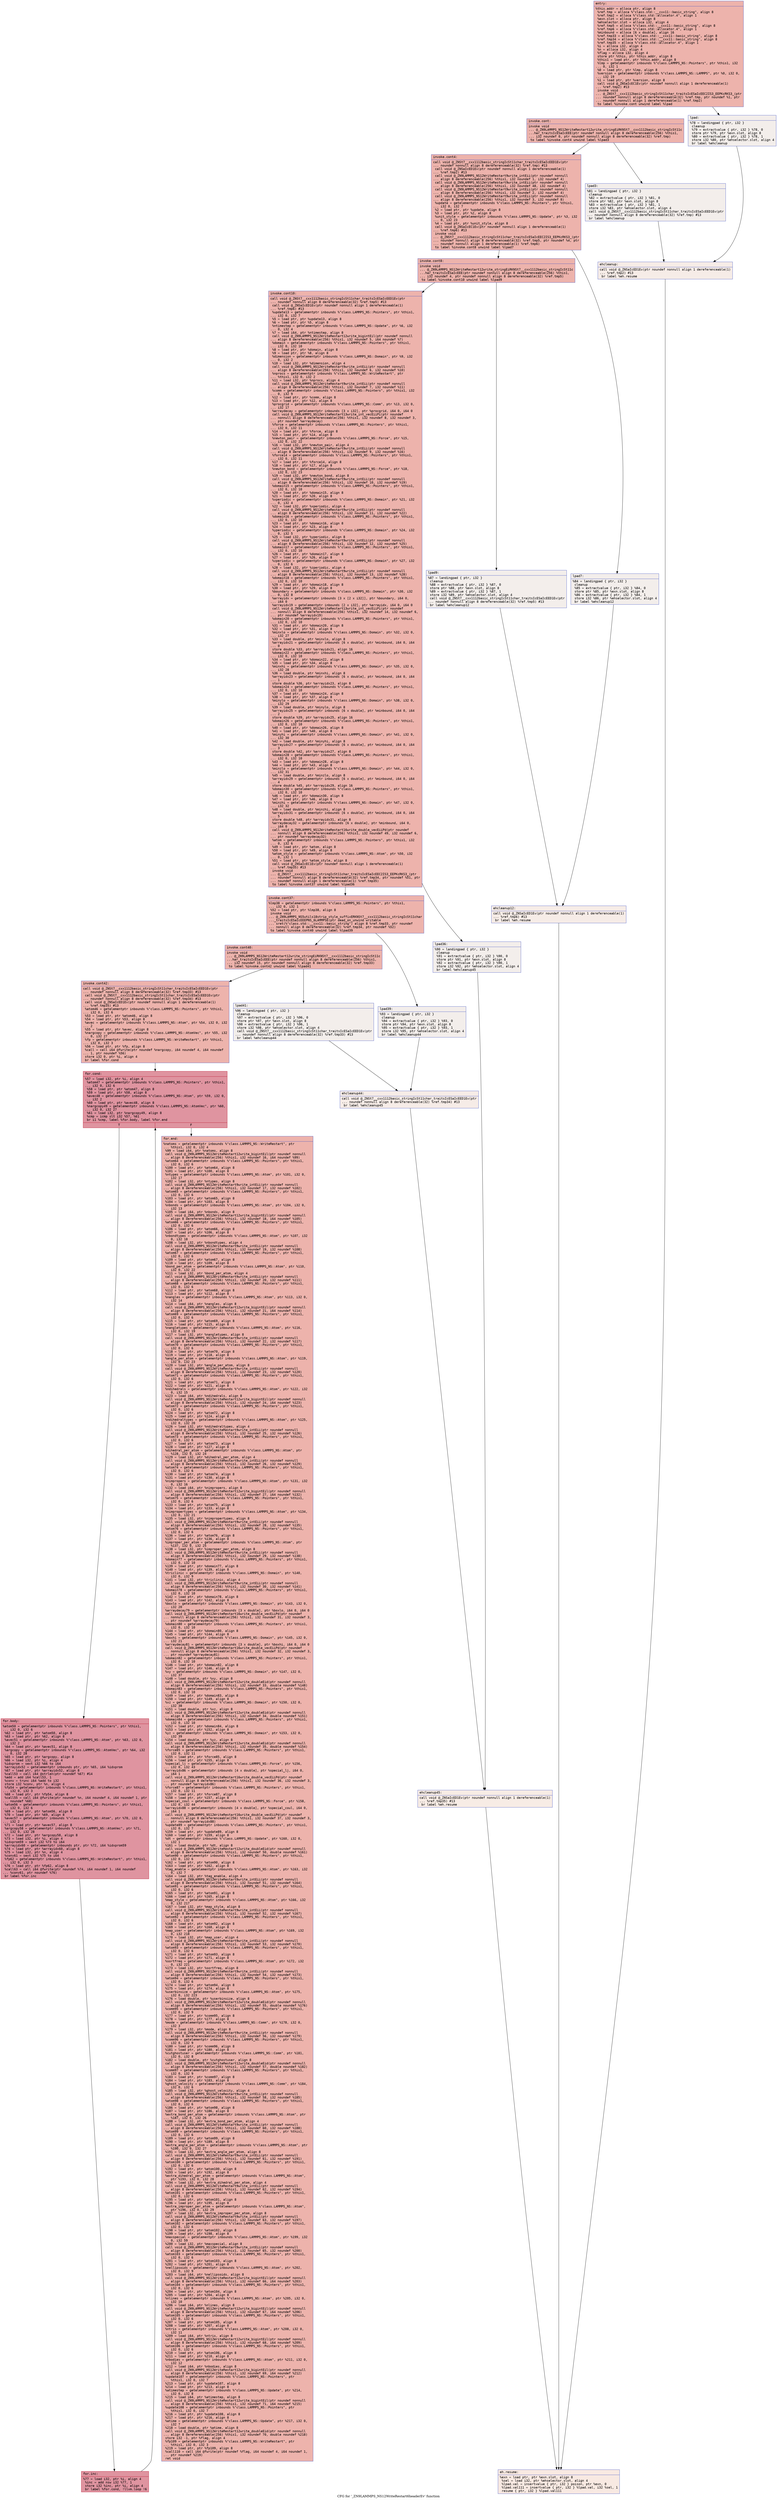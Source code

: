 digraph "CFG for '_ZN9LAMMPS_NS12WriteRestart6headerEv' function" {
	label="CFG for '_ZN9LAMMPS_NS12WriteRestart6headerEv' function";

	Node0x557ad5c82270 [shape=record,color="#3d50c3ff", style=filled, fillcolor="#d6524470" fontname="Courier",label="{entry:\l|  %this.addr = alloca ptr, align 8\l  %ref.tmp = alloca %\"class.std::__cxx11::basic_string\", align 8\l  %ref.tmp2 = alloca %\"class.std::allocator.4\", align 1\l  %exn.slot = alloca ptr, align 8\l  %ehselector.slot = alloca i32, align 4\l  %ref.tmp5 = alloca %\"class.std::__cxx11::basic_string\", align 8\l  %ref.tmp6 = alloca %\"class.std::allocator.4\", align 1\l  %minbound = alloca [6 x double], align 16\l  %ref.tmp33 = alloca %\"class.std::__cxx11::basic_string\", align 8\l  %ref.tmp34 = alloca %\"class.std::__cxx11::basic_string\", align 8\l  %ref.tmp35 = alloca %\"class.std::allocator.4\", align 1\l  %i = alloca i32, align 4\l  %n = alloca i32, align 4\l  %flag = alloca i32, align 4\l  store ptr %this, ptr %this.addr, align 8\l  %this1 = load ptr, ptr %this.addr, align 8\l  %lmp = getelementptr inbounds %\"class.LAMMPS_NS::Pointers\", ptr %this1, i32\l... 0, i32 1\l  %0 = load ptr, ptr %lmp, align 8\l  %version = getelementptr inbounds %\"class.LAMMPS_NS::LAMMPS\", ptr %0, i32 0,\l... i32 19\l  %1 = load ptr, ptr %version, align 8\l  call void @_ZNSaIcEC1Ev(ptr noundef nonnull align 1 dereferenceable(1)\l... %ref.tmp2) #13\l  invoke void\l... @_ZNSt7__cxx1112basic_stringIcSt11char_traitsIcESaIcEEC2IS3_EEPKcRKS3_(ptr\l... noundef nonnull align 8 dereferenceable(32) %ref.tmp, ptr noundef %1, ptr\l... noundef nonnull align 1 dereferenceable(1) %ref.tmp2)\l          to label %invoke.cont unwind label %lpad\l}"];
	Node0x557ad5c82270 -> Node0x557ad5c83270[tooltip="entry -> invoke.cont\nProbability 100.00%" ];
	Node0x557ad5c82270 -> Node0x557ad5c832f0[tooltip="entry -> lpad\nProbability 0.00%" ];
	Node0x557ad5c83270 [shape=record,color="#3d50c3ff", style=filled, fillcolor="#d6524470" fontname="Courier",label="{invoke.cont:\l|  invoke void\l... @_ZN9LAMMPS_NS12WriteRestart12write_stringEiRKNSt7__cxx1112basic_stringIcSt11c\l...har_traitsIcESaIcEEE(ptr noundef nonnull align 8 dereferenceable(256) %this1,\l... i32 noundef 0, ptr noundef nonnull align 8 dereferenceable(32) %ref.tmp)\l          to label %invoke.cont4 unwind label %lpad3\l}"];
	Node0x557ad5c83270 -> Node0x557ad5c83220[tooltip="invoke.cont -> invoke.cont4\nProbability 100.00%" ];
	Node0x557ad5c83270 -> Node0x557ad5c83520[tooltip="invoke.cont -> lpad3\nProbability 0.00%" ];
	Node0x557ad5c83220 [shape=record,color="#3d50c3ff", style=filled, fillcolor="#d6524470" fontname="Courier",label="{invoke.cont4:\l|  call void @_ZNSt7__cxx1112basic_stringIcSt11char_traitsIcESaIcEED1Ev(ptr\l... noundef nonnull align 8 dereferenceable(32) %ref.tmp) #13\l  call void @_ZNSaIcED1Ev(ptr noundef nonnull align 1 dereferenceable(1)\l... %ref.tmp2) #13\l  call void @_ZN9LAMMPS_NS12WriteRestart9write_intEii(ptr noundef nonnull\l... align 8 dereferenceable(256) %this1, i32 noundef 1, i32 noundef 4)\l  call void @_ZN9LAMMPS_NS12WriteRestart9write_intEii(ptr noundef nonnull\l... align 8 dereferenceable(256) %this1, i32 noundef 48, i32 noundef 4)\l  call void @_ZN9LAMMPS_NS12WriteRestart9write_intEii(ptr noundef nonnull\l... align 8 dereferenceable(256) %this1, i32 noundef 2, i32 noundef 4)\l  call void @_ZN9LAMMPS_NS12WriteRestart9write_intEii(ptr noundef nonnull\l... align 8 dereferenceable(256) %this1, i32 noundef 3, i32 noundef 8)\l  %update = getelementptr inbounds %\"class.LAMMPS_NS::Pointers\", ptr %this1,\l... i32 0, i32 7\l  %2 = load ptr, ptr %update, align 8\l  %3 = load ptr, ptr %2, align 8\l  %unit_style = getelementptr inbounds %\"class.LAMMPS_NS::Update\", ptr %3, i32\l... 0, i32 23\l  %4 = load ptr, ptr %unit_style, align 8\l  call void @_ZNSaIcEC1Ev(ptr noundef nonnull align 1 dereferenceable(1)\l... %ref.tmp6) #13\l  invoke void\l... @_ZNSt7__cxx1112basic_stringIcSt11char_traitsIcESaIcEEC2IS3_EEPKcRKS3_(ptr\l... noundef nonnull align 8 dereferenceable(32) %ref.tmp5, ptr noundef %4, ptr\l... noundef nonnull align 1 dereferenceable(1) %ref.tmp6)\l          to label %invoke.cont8 unwind label %lpad7\l}"];
	Node0x557ad5c83220 -> Node0x557ad5c84210[tooltip="invoke.cont4 -> invoke.cont8\nProbability 100.00%" ];
	Node0x557ad5c83220 -> Node0x557ad5c84290[tooltip="invoke.cont4 -> lpad7\nProbability 0.00%" ];
	Node0x557ad5c84210 [shape=record,color="#3d50c3ff", style=filled, fillcolor="#d6524470" fontname="Courier",label="{invoke.cont8:\l|  invoke void\l... @_ZN9LAMMPS_NS12WriteRestart12write_stringEiRKNSt7__cxx1112basic_stringIcSt11c\l...har_traitsIcESaIcEEE(ptr noundef nonnull align 8 dereferenceable(256) %this1,\l... i32 noundef 4, ptr noundef nonnull align 8 dereferenceable(32) %ref.tmp5)\l          to label %invoke.cont10 unwind label %lpad9\l}"];
	Node0x557ad5c84210 -> Node0x557ad5c841c0[tooltip="invoke.cont8 -> invoke.cont10\nProbability 100.00%" ];
	Node0x557ad5c84210 -> Node0x557ad5c84520[tooltip="invoke.cont8 -> lpad9\nProbability 0.00%" ];
	Node0x557ad5c841c0 [shape=record,color="#3d50c3ff", style=filled, fillcolor="#d6524470" fontname="Courier",label="{invoke.cont10:\l|  call void @_ZNSt7__cxx1112basic_stringIcSt11char_traitsIcESaIcEED1Ev(ptr\l... noundef nonnull align 8 dereferenceable(32) %ref.tmp5) #13\l  call void @_ZNSaIcED1Ev(ptr noundef nonnull align 1 dereferenceable(1)\l... %ref.tmp6) #13\l  %update13 = getelementptr inbounds %\"class.LAMMPS_NS::Pointers\", ptr %this1,\l... i32 0, i32 7\l  %5 = load ptr, ptr %update13, align 8\l  %6 = load ptr, ptr %5, align 8\l  %ntimestep = getelementptr inbounds %\"class.LAMMPS_NS::Update\", ptr %6, i32\l... 0, i32 4\l  %7 = load i64, ptr %ntimestep, align 8\l  call void @_ZN9LAMMPS_NS12WriteRestart12write_bigintEil(ptr noundef nonnull\l... align 8 dereferenceable(256) %this1, i32 noundef 5, i64 noundef %7)\l  %domain = getelementptr inbounds %\"class.LAMMPS_NS::Pointers\", ptr %this1,\l... i32 0, i32 10\l  %8 = load ptr, ptr %domain, align 8\l  %9 = load ptr, ptr %8, align 8\l  %dimension = getelementptr inbounds %\"class.LAMMPS_NS::Domain\", ptr %9, i32\l... 0, i32 2\l  %10 = load i32, ptr %dimension, align 4\l  call void @_ZN9LAMMPS_NS12WriteRestart9write_intEii(ptr noundef nonnull\l... align 8 dereferenceable(256) %this1, i32 noundef 6, i32 noundef %10)\l  %nprocs = getelementptr inbounds %\"class.LAMMPS_NS::WriteRestart\", ptr\l... %this1, i32 0, i32 2\l  %11 = load i32, ptr %nprocs, align 4\l  call void @_ZN9LAMMPS_NS12WriteRestart9write_intEii(ptr noundef nonnull\l... align 8 dereferenceable(256) %this1, i32 noundef 7, i32 noundef %11)\l  %comm = getelementptr inbounds %\"class.LAMMPS_NS::Pointers\", ptr %this1, i32\l... 0, i32 9\l  %12 = load ptr, ptr %comm, align 8\l  %13 = load ptr, ptr %12, align 8\l  %procgrid = getelementptr inbounds %\"class.LAMMPS_NS::Comm\", ptr %13, i32 0,\l... i32 17\l  %arraydecay = getelementptr inbounds [3 x i32], ptr %procgrid, i64 0, i64 0\l  call void @_ZN9LAMMPS_NS12WriteRestart13write_int_vecEiiPi(ptr noundef\l... nonnull align 8 dereferenceable(256) %this1, i32 noundef 8, i32 noundef 3,\l... ptr noundef %arraydecay)\l  %force = getelementptr inbounds %\"class.LAMMPS_NS::Pointers\", ptr %this1,\l... i32 0, i32 11\l  %14 = load ptr, ptr %force, align 8\l  %15 = load ptr, ptr %14, align 8\l  %newton_pair = getelementptr inbounds %\"class.LAMMPS_NS::Force\", ptr %15,\l... i32 0, i32 22\l  %16 = load i32, ptr %newton_pair, align 4\l  call void @_ZN9LAMMPS_NS12WriteRestart9write_intEii(ptr noundef nonnull\l... align 8 dereferenceable(256) %this1, i32 noundef 9, i32 noundef %16)\l  %force14 = getelementptr inbounds %\"class.LAMMPS_NS::Pointers\", ptr %this1,\l... i32 0, i32 11\l  %17 = load ptr, ptr %force14, align 8\l  %18 = load ptr, ptr %17, align 8\l  %newton_bond = getelementptr inbounds %\"class.LAMMPS_NS::Force\", ptr %18,\l... i32 0, i32 23\l  %19 = load i32, ptr %newton_bond, align 8\l  call void @_ZN9LAMMPS_NS12WriteRestart9write_intEii(ptr noundef nonnull\l... align 8 dereferenceable(256) %this1, i32 noundef 10, i32 noundef %19)\l  %domain15 = getelementptr inbounds %\"class.LAMMPS_NS::Pointers\", ptr %this1,\l... i32 0, i32 10\l  %20 = load ptr, ptr %domain15, align 8\l  %21 = load ptr, ptr %20, align 8\l  %xperiodic = getelementptr inbounds %\"class.LAMMPS_NS::Domain\", ptr %21, i32\l... 0, i32 4\l  %22 = load i32, ptr %xperiodic, align 4\l  call void @_ZN9LAMMPS_NS12WriteRestart9write_intEii(ptr noundef nonnull\l... align 8 dereferenceable(256) %this1, i32 noundef 11, i32 noundef %22)\l  %domain16 = getelementptr inbounds %\"class.LAMMPS_NS::Pointers\", ptr %this1,\l... i32 0, i32 10\l  %23 = load ptr, ptr %domain16, align 8\l  %24 = load ptr, ptr %23, align 8\l  %yperiodic = getelementptr inbounds %\"class.LAMMPS_NS::Domain\", ptr %24, i32\l... 0, i32 5\l  %25 = load i32, ptr %yperiodic, align 8\l  call void @_ZN9LAMMPS_NS12WriteRestart9write_intEii(ptr noundef nonnull\l... align 8 dereferenceable(256) %this1, i32 noundef 12, i32 noundef %25)\l  %domain17 = getelementptr inbounds %\"class.LAMMPS_NS::Pointers\", ptr %this1,\l... i32 0, i32 10\l  %26 = load ptr, ptr %domain17, align 8\l  %27 = load ptr, ptr %26, align 8\l  %zperiodic = getelementptr inbounds %\"class.LAMMPS_NS::Domain\", ptr %27, i32\l... 0, i32 6\l  %28 = load i32, ptr %zperiodic, align 4\l  call void @_ZN9LAMMPS_NS12WriteRestart9write_intEii(ptr noundef nonnull\l... align 8 dereferenceable(256) %this1, i32 noundef 13, i32 noundef %28)\l  %domain18 = getelementptr inbounds %\"class.LAMMPS_NS::Pointers\", ptr %this1,\l... i32 0, i32 10\l  %29 = load ptr, ptr %domain18, align 8\l  %30 = load ptr, ptr %29, align 8\l  %boundary = getelementptr inbounds %\"class.LAMMPS_NS::Domain\", ptr %30, i32\l... 0, i32 8\l  %arrayidx = getelementptr inbounds [3 x [2 x i32]], ptr %boundary, i64 0,\l... i64 0\l  %arrayidx19 = getelementptr inbounds [2 x i32], ptr %arrayidx, i64 0, i64 0\l  call void @_ZN9LAMMPS_NS12WriteRestart13write_int_vecEiiPi(ptr noundef\l... nonnull align 8 dereferenceable(256) %this1, i32 noundef 14, i32 noundef 6,\l... ptr noundef %arrayidx19)\l  %domain20 = getelementptr inbounds %\"class.LAMMPS_NS::Pointers\", ptr %this1,\l... i32 0, i32 10\l  %31 = load ptr, ptr %domain20, align 8\l  %32 = load ptr, ptr %31, align 8\l  %minxlo = getelementptr inbounds %\"class.LAMMPS_NS::Domain\", ptr %32, i32 0,\l... i32 27\l  %33 = load double, ptr %minxlo, align 8\l  %arrayidx21 = getelementptr inbounds [6 x double], ptr %minbound, i64 0, i64\l... 0\l  store double %33, ptr %arrayidx21, align 16\l  %domain22 = getelementptr inbounds %\"class.LAMMPS_NS::Pointers\", ptr %this1,\l... i32 0, i32 10\l  %34 = load ptr, ptr %domain22, align 8\l  %35 = load ptr, ptr %34, align 8\l  %minxhi = getelementptr inbounds %\"class.LAMMPS_NS::Domain\", ptr %35, i32 0,\l... i32 28\l  %36 = load double, ptr %minxhi, align 8\l  %arrayidx23 = getelementptr inbounds [6 x double], ptr %minbound, i64 0, i64\l... 1\l  store double %36, ptr %arrayidx23, align 8\l  %domain24 = getelementptr inbounds %\"class.LAMMPS_NS::Pointers\", ptr %this1,\l... i32 0, i32 10\l  %37 = load ptr, ptr %domain24, align 8\l  %38 = load ptr, ptr %37, align 8\l  %minylo = getelementptr inbounds %\"class.LAMMPS_NS::Domain\", ptr %38, i32 0,\l... i32 29\l  %39 = load double, ptr %minylo, align 8\l  %arrayidx25 = getelementptr inbounds [6 x double], ptr %minbound, i64 0, i64\l... 2\l  store double %39, ptr %arrayidx25, align 16\l  %domain26 = getelementptr inbounds %\"class.LAMMPS_NS::Pointers\", ptr %this1,\l... i32 0, i32 10\l  %40 = load ptr, ptr %domain26, align 8\l  %41 = load ptr, ptr %40, align 8\l  %minyhi = getelementptr inbounds %\"class.LAMMPS_NS::Domain\", ptr %41, i32 0,\l... i32 30\l  %42 = load double, ptr %minyhi, align 8\l  %arrayidx27 = getelementptr inbounds [6 x double], ptr %minbound, i64 0, i64\l... 3\l  store double %42, ptr %arrayidx27, align 8\l  %domain28 = getelementptr inbounds %\"class.LAMMPS_NS::Pointers\", ptr %this1,\l... i32 0, i32 10\l  %43 = load ptr, ptr %domain28, align 8\l  %44 = load ptr, ptr %43, align 8\l  %minzlo = getelementptr inbounds %\"class.LAMMPS_NS::Domain\", ptr %44, i32 0,\l... i32 31\l  %45 = load double, ptr %minzlo, align 8\l  %arrayidx29 = getelementptr inbounds [6 x double], ptr %minbound, i64 0, i64\l... 4\l  store double %45, ptr %arrayidx29, align 16\l  %domain30 = getelementptr inbounds %\"class.LAMMPS_NS::Pointers\", ptr %this1,\l... i32 0, i32 10\l  %46 = load ptr, ptr %domain30, align 8\l  %47 = load ptr, ptr %46, align 8\l  %minzhi = getelementptr inbounds %\"class.LAMMPS_NS::Domain\", ptr %47, i32 0,\l... i32 32\l  %48 = load double, ptr %minzhi, align 8\l  %arrayidx31 = getelementptr inbounds [6 x double], ptr %minbound, i64 0, i64\l... 5\l  store double %48, ptr %arrayidx31, align 8\l  %arraydecay32 = getelementptr inbounds [6 x double], ptr %minbound, i64 0,\l... i64 0\l  call void @_ZN9LAMMPS_NS12WriteRestart16write_double_vecEiiPd(ptr noundef\l... nonnull align 8 dereferenceable(256) %this1, i32 noundef 49, i32 noundef 6,\l... ptr noundef %arraydecay32)\l  %atom = getelementptr inbounds %\"class.LAMMPS_NS::Pointers\", ptr %this1, i32\l... 0, i32 6\l  %49 = load ptr, ptr %atom, align 8\l  %50 = load ptr, ptr %49, align 8\l  %atom_style = getelementptr inbounds %\"class.LAMMPS_NS::Atom\", ptr %50, i32\l... 0, i32 1\l  %51 = load ptr, ptr %atom_style, align 8\l  call void @_ZNSaIcEC1Ev(ptr noundef nonnull align 1 dereferenceable(1)\l... %ref.tmp35) #13\l  invoke void\l... @_ZNSt7__cxx1112basic_stringIcSt11char_traitsIcESaIcEEC2IS3_EEPKcRKS3_(ptr\l... noundef nonnull align 8 dereferenceable(32) %ref.tmp34, ptr noundef %51, ptr\l... noundef nonnull align 1 dereferenceable(1) %ref.tmp35)\l          to label %invoke.cont37 unwind label %lpad36\l}"];
	Node0x557ad5c841c0 -> Node0x557ad5c8a930[tooltip="invoke.cont10 -> invoke.cont37\nProbability 100.00%" ];
	Node0x557ad5c841c0 -> Node0x557ad5c8aa10[tooltip="invoke.cont10 -> lpad36\nProbability 0.00%" ];
	Node0x557ad5c8a930 [shape=record,color="#3d50c3ff", style=filled, fillcolor="#d6524470" fontname="Courier",label="{invoke.cont37:\l|  %lmp38 = getelementptr inbounds %\"class.LAMMPS_NS::Pointers\", ptr %this1,\l... i32 0, i32 1\l  %52 = load ptr, ptr %lmp38, align 8\l  invoke void\l... @_ZN9LAMMPS_NS5utils18strip_style_suffixERKNSt7__cxx1112basic_stringIcSt11char\l..._traitsIcESaIcEEEPNS_6LAMMPSE(ptr dead_on_unwind writable\l... sret(%\"class.std::__cxx11::basic_string\") align 8 %ref.tmp33, ptr noundef\l... nonnull align 8 dereferenceable(32) %ref.tmp34, ptr noundef %52)\l          to label %invoke.cont40 unwind label %lpad39\l}"];
	Node0x557ad5c8a930 -> Node0x557ad5c8a8e0[tooltip="invoke.cont37 -> invoke.cont40\nProbability 100.00%" ];
	Node0x557ad5c8a930 -> Node0x557ad5c8ae60[tooltip="invoke.cont37 -> lpad39\nProbability 0.00%" ];
	Node0x557ad5c8a8e0 [shape=record,color="#3d50c3ff", style=filled, fillcolor="#d6524470" fontname="Courier",label="{invoke.cont40:\l|  invoke void\l... @_ZN9LAMMPS_NS12WriteRestart12write_stringEiRKNSt7__cxx1112basic_stringIcSt11c\l...har_traitsIcESaIcEEE(ptr noundef nonnull align 8 dereferenceable(256) %this1,\l... i32 noundef 15, ptr noundef nonnull align 8 dereferenceable(32) %ref.tmp33)\l          to label %invoke.cont42 unwind label %lpad41\l}"];
	Node0x557ad5c8a8e0 -> Node0x557ad5c8b250[tooltip="invoke.cont40 -> invoke.cont42\nProbability 100.00%" ];
	Node0x557ad5c8a8e0 -> Node0x557ad5c8b2d0[tooltip="invoke.cont40 -> lpad41\nProbability 0.00%" ];
	Node0x557ad5c8b250 [shape=record,color="#3d50c3ff", style=filled, fillcolor="#d6524470" fontname="Courier",label="{invoke.cont42:\l|  call void @_ZNSt7__cxx1112basic_stringIcSt11char_traitsIcESaIcEED1Ev(ptr\l... noundef nonnull align 8 dereferenceable(32) %ref.tmp33) #13\l  call void @_ZNSt7__cxx1112basic_stringIcSt11char_traitsIcESaIcEED1Ev(ptr\l... noundef nonnull align 8 dereferenceable(32) %ref.tmp34) #13\l  call void @_ZNSaIcED1Ev(ptr noundef nonnull align 1 dereferenceable(1)\l... %ref.tmp35) #13\l  %atom46 = getelementptr inbounds %\"class.LAMMPS_NS::Pointers\", ptr %this1,\l... i32 0, i32 6\l  %53 = load ptr, ptr %atom46, align 8\l  %54 = load ptr, ptr %53, align 8\l  %avec = getelementptr inbounds %\"class.LAMMPS_NS::Atom\", ptr %54, i32 0, i32\l... 2\l  %55 = load ptr, ptr %avec, align 8\l  %nargcopy = getelementptr inbounds %\"class.LAMMPS_NS::AtomVec\", ptr %55, i32\l... 0, i32 27\l  %fp = getelementptr inbounds %\"class.LAMMPS_NS::WriteRestart\", ptr %this1,\l... i32 0, i32 3\l  %56 = load ptr, ptr %fp, align 8\l  %call = call i64 @fwrite(ptr noundef %nargcopy, i64 noundef 4, i64 noundef\l... 1, ptr noundef %56)\l  store i32 0, ptr %i, align 4\l  br label %for.cond\l}"];
	Node0x557ad5c8b250 -> Node0x557ad5c8bf70[tooltip="invoke.cont42 -> for.cond\nProbability 100.00%" ];
	Node0x557ad5c8bf70 [shape=record,color="#b70d28ff", style=filled, fillcolor="#b70d2870" fontname="Courier",label="{for.cond:\l|  %57 = load i32, ptr %i, align 4\l  %atom47 = getelementptr inbounds %\"class.LAMMPS_NS::Pointers\", ptr %this1,\l... i32 0, i32 6\l  %58 = load ptr, ptr %atom47, align 8\l  %59 = load ptr, ptr %58, align 8\l  %avec48 = getelementptr inbounds %\"class.LAMMPS_NS::Atom\", ptr %59, i32 0,\l... i32 2\l  %60 = load ptr, ptr %avec48, align 8\l  %nargcopy49 = getelementptr inbounds %\"class.LAMMPS_NS::AtomVec\", ptr %60,\l... i32 0, i32 27\l  %61 = load i32, ptr %nargcopy49, align 8\l  %cmp = icmp slt i32 %57, %61\l  br i1 %cmp, label %for.body, label %for.end\l|{<s0>T|<s1>F}}"];
	Node0x557ad5c8bf70:s0 -> Node0x557ad5c8c580[tooltip="for.cond -> for.body\nProbability 96.88%" ];
	Node0x557ad5c8bf70:s1 -> Node0x557ad5c8c600[tooltip="for.cond -> for.end\nProbability 3.12%" ];
	Node0x557ad5c8c580 [shape=record,color="#b70d28ff", style=filled, fillcolor="#b70d2870" fontname="Courier",label="{for.body:\l|  %atom50 = getelementptr inbounds %\"class.LAMMPS_NS::Pointers\", ptr %this1,\l... i32 0, i32 6\l  %62 = load ptr, ptr %atom50, align 8\l  %63 = load ptr, ptr %62, align 8\l  %avec51 = getelementptr inbounds %\"class.LAMMPS_NS::Atom\", ptr %63, i32 0,\l... i32 2\l  %64 = load ptr, ptr %avec51, align 8\l  %argcopy = getelementptr inbounds %\"class.LAMMPS_NS::AtomVec\", ptr %64, i32\l... 0, i32 28\l  %65 = load ptr, ptr %argcopy, align 8\l  %66 = load i32, ptr %i, align 4\l  %idxprom = sext i32 %66 to i64\l  %arrayidx52 = getelementptr inbounds ptr, ptr %65, i64 %idxprom\l  %67 = load ptr, ptr %arrayidx52, align 8\l  %call53 = call i64 @strlen(ptr noundef %67) #14\l  %add = add i64 %call53, 1\l  %conv = trunc i64 %add to i32\l  store i32 %conv, ptr %n, align 4\l  %fp54 = getelementptr inbounds %\"class.LAMMPS_NS::WriteRestart\", ptr %this1,\l... i32 0, i32 3\l  %68 = load ptr, ptr %fp54, align 8\l  %call55 = call i64 @fwrite(ptr noundef %n, i64 noundef 4, i64 noundef 1, ptr\l... noundef %68)\l  %atom56 = getelementptr inbounds %\"class.LAMMPS_NS::Pointers\", ptr %this1,\l... i32 0, i32 6\l  %69 = load ptr, ptr %atom56, align 8\l  %70 = load ptr, ptr %69, align 8\l  %avec57 = getelementptr inbounds %\"class.LAMMPS_NS::Atom\", ptr %70, i32 0,\l... i32 2\l  %71 = load ptr, ptr %avec57, align 8\l  %argcopy58 = getelementptr inbounds %\"class.LAMMPS_NS::AtomVec\", ptr %71,\l... i32 0, i32 28\l  %72 = load ptr, ptr %argcopy58, align 8\l  %73 = load i32, ptr %i, align 4\l  %idxprom59 = sext i32 %73 to i64\l  %arrayidx60 = getelementptr inbounds ptr, ptr %72, i64 %idxprom59\l  %74 = load ptr, ptr %arrayidx60, align 8\l  %75 = load i32, ptr %n, align 4\l  %conv61 = sext i32 %75 to i64\l  %fp62 = getelementptr inbounds %\"class.LAMMPS_NS::WriteRestart\", ptr %this1,\l... i32 0, i32 3\l  %76 = load ptr, ptr %fp62, align 8\l  %call63 = call i64 @fwrite(ptr noundef %74, i64 noundef 1, i64 noundef\l... %conv61, ptr noundef %76)\l  br label %for.inc\l}"];
	Node0x557ad5c8c580 -> Node0x557ad5c8e550[tooltip="for.body -> for.inc\nProbability 100.00%" ];
	Node0x557ad5c8e550 [shape=record,color="#b70d28ff", style=filled, fillcolor="#b70d2870" fontname="Courier",label="{for.inc:\l|  %77 = load i32, ptr %i, align 4\l  %inc = add nsw i32 %77, 1\l  store i32 %inc, ptr %i, align 4\l  br label %for.cond, !llvm.loop !6\l}"];
	Node0x557ad5c8e550 -> Node0x557ad5c8bf70[tooltip="for.inc -> for.cond\nProbability 100.00%" ];
	Node0x557ad5c832f0 [shape=record,color="#3d50c3ff", style=filled, fillcolor="#e5d8d170" fontname="Courier",label="{lpad:\l|  %78 = landingpad \{ ptr, i32 \}\l          cleanup\l  %79 = extractvalue \{ ptr, i32 \} %78, 0\l  store ptr %79, ptr %exn.slot, align 8\l  %80 = extractvalue \{ ptr, i32 \} %78, 1\l  store i32 %80, ptr %ehselector.slot, align 4\l  br label %ehcleanup\l}"];
	Node0x557ad5c832f0 -> Node0x557ad5c8ebc0[tooltip="lpad -> ehcleanup\nProbability 100.00%" ];
	Node0x557ad5c83520 [shape=record,color="#3d50c3ff", style=filled, fillcolor="#e5d8d170" fontname="Courier",label="{lpad3:\l|  %81 = landingpad \{ ptr, i32 \}\l          cleanup\l  %82 = extractvalue \{ ptr, i32 \} %81, 0\l  store ptr %82, ptr %exn.slot, align 8\l  %83 = extractvalue \{ ptr, i32 \} %81, 1\l  store i32 %83, ptr %ehselector.slot, align 4\l  call void @_ZNSt7__cxx1112basic_stringIcSt11char_traitsIcESaIcEED1Ev(ptr\l... noundef nonnull align 8 dereferenceable(32) %ref.tmp) #13\l  br label %ehcleanup\l}"];
	Node0x557ad5c83520 -> Node0x557ad5c8ebc0[tooltip="lpad3 -> ehcleanup\nProbability 100.00%" ];
	Node0x557ad5c8ebc0 [shape=record,color="#3d50c3ff", style=filled, fillcolor="#ead5c970" fontname="Courier",label="{ehcleanup:\l|  call void @_ZNSaIcED1Ev(ptr noundef nonnull align 1 dereferenceable(1)\l... %ref.tmp2) #13\l  br label %eh.resume\l}"];
	Node0x557ad5c8ebc0 -> Node0x557ad5c8f1e0[tooltip="ehcleanup -> eh.resume\nProbability 100.00%" ];
	Node0x557ad5c84290 [shape=record,color="#3d50c3ff", style=filled, fillcolor="#e5d8d170" fontname="Courier",label="{lpad7:\l|  %84 = landingpad \{ ptr, i32 \}\l          cleanup\l  %85 = extractvalue \{ ptr, i32 \} %84, 0\l  store ptr %85, ptr %exn.slot, align 8\l  %86 = extractvalue \{ ptr, i32 \} %84, 1\l  store i32 %86, ptr %ehselector.slot, align 4\l  br label %ehcleanup12\l}"];
	Node0x557ad5c84290 -> Node0x557ad5c8f530[tooltip="lpad7 -> ehcleanup12\nProbability 100.00%" ];
	Node0x557ad5c84520 [shape=record,color="#3d50c3ff", style=filled, fillcolor="#e5d8d170" fontname="Courier",label="{lpad9:\l|  %87 = landingpad \{ ptr, i32 \}\l          cleanup\l  %88 = extractvalue \{ ptr, i32 \} %87, 0\l  store ptr %88, ptr %exn.slot, align 8\l  %89 = extractvalue \{ ptr, i32 \} %87, 1\l  store i32 %89, ptr %ehselector.slot, align 4\l  call void @_ZNSt7__cxx1112basic_stringIcSt11char_traitsIcESaIcEED1Ev(ptr\l... noundef nonnull align 8 dereferenceable(32) %ref.tmp5) #13\l  br label %ehcleanup12\l}"];
	Node0x557ad5c84520 -> Node0x557ad5c8f530[tooltip="lpad9 -> ehcleanup12\nProbability 100.00%" ];
	Node0x557ad5c8f530 [shape=record,color="#3d50c3ff", style=filled, fillcolor="#ead5c970" fontname="Courier",label="{ehcleanup12:\l|  call void @_ZNSaIcED1Ev(ptr noundef nonnull align 1 dereferenceable(1)\l... %ref.tmp6) #13\l  br label %eh.resume\l}"];
	Node0x557ad5c8f530 -> Node0x557ad5c8f1e0[tooltip="ehcleanup12 -> eh.resume\nProbability 100.00%" ];
	Node0x557ad5c8aa10 [shape=record,color="#3d50c3ff", style=filled, fillcolor="#e5d8d170" fontname="Courier",label="{lpad36:\l|  %90 = landingpad \{ ptr, i32 \}\l          cleanup\l  %91 = extractvalue \{ ptr, i32 \} %90, 0\l  store ptr %91, ptr %exn.slot, align 8\l  %92 = extractvalue \{ ptr, i32 \} %90, 1\l  store i32 %92, ptr %ehselector.slot, align 4\l  br label %ehcleanup45\l}"];
	Node0x557ad5c8aa10 -> Node0x557ad5c8fe80[tooltip="lpad36 -> ehcleanup45\nProbability 100.00%" ];
	Node0x557ad5c8ae60 [shape=record,color="#3d50c3ff", style=filled, fillcolor="#e5d8d170" fontname="Courier",label="{lpad39:\l|  %93 = landingpad \{ ptr, i32 \}\l          cleanup\l  %94 = extractvalue \{ ptr, i32 \} %93, 0\l  store ptr %94, ptr %exn.slot, align 8\l  %95 = extractvalue \{ ptr, i32 \} %93, 1\l  store i32 %95, ptr %ehselector.slot, align 4\l  br label %ehcleanup44\l}"];
	Node0x557ad5c8ae60 -> Node0x557ad5c89760[tooltip="lpad39 -> ehcleanup44\nProbability 100.00%" ];
	Node0x557ad5c8b2d0 [shape=record,color="#3d50c3ff", style=filled, fillcolor="#e5d8d170" fontname="Courier",label="{lpad41:\l|  %96 = landingpad \{ ptr, i32 \}\l          cleanup\l  %97 = extractvalue \{ ptr, i32 \} %96, 0\l  store ptr %97, ptr %exn.slot, align 8\l  %98 = extractvalue \{ ptr, i32 \} %96, 1\l  store i32 %98, ptr %ehselector.slot, align 4\l  call void @_ZNSt7__cxx1112basic_stringIcSt11char_traitsIcESaIcEED1Ev(ptr\l... noundef nonnull align 8 dereferenceable(32) %ref.tmp33) #13\l  br label %ehcleanup44\l}"];
	Node0x557ad5c8b2d0 -> Node0x557ad5c89760[tooltip="lpad41 -> ehcleanup44\nProbability 100.00%" ];
	Node0x557ad5c89760 [shape=record,color="#3d50c3ff", style=filled, fillcolor="#ead5c970" fontname="Courier",label="{ehcleanup44:\l|  call void @_ZNSt7__cxx1112basic_stringIcSt11char_traitsIcESaIcEED1Ev(ptr\l... noundef nonnull align 8 dereferenceable(32) %ref.tmp34) #13\l  br label %ehcleanup45\l}"];
	Node0x557ad5c89760 -> Node0x557ad5c8fe80[tooltip="ehcleanup44 -> ehcleanup45\nProbability 100.00%" ];
	Node0x557ad5c8fe80 [shape=record,color="#3d50c3ff", style=filled, fillcolor="#ecd3c570" fontname="Courier",label="{ehcleanup45:\l|  call void @_ZNSaIcED1Ev(ptr noundef nonnull align 1 dereferenceable(1)\l... %ref.tmp35) #13\l  br label %eh.resume\l}"];
	Node0x557ad5c8fe80 -> Node0x557ad5c8f1e0[tooltip="ehcleanup45 -> eh.resume\nProbability 100.00%" ];
	Node0x557ad5c8c600 [shape=record,color="#3d50c3ff", style=filled, fillcolor="#d6524470" fontname="Courier",label="{for.end:\l|  %natoms = getelementptr inbounds %\"class.LAMMPS_NS::WriteRestart\", ptr\l... %this1, i32 0, i32 4\l  %99 = load i64, ptr %natoms, align 8\l  call void @_ZN9LAMMPS_NS12WriteRestart12write_bigintEil(ptr noundef nonnull\l... align 8 dereferenceable(256) %this1, i32 noundef 16, i64 noundef %99)\l  %atom64 = getelementptr inbounds %\"class.LAMMPS_NS::Pointers\", ptr %this1,\l... i32 0, i32 6\l  %100 = load ptr, ptr %atom64, align 8\l  %101 = load ptr, ptr %100, align 8\l  %ntypes = getelementptr inbounds %\"class.LAMMPS_NS::Atom\", ptr %101, i32 0,\l... i32 17\l  %102 = load i32, ptr %ntypes, align 8\l  call void @_ZN9LAMMPS_NS12WriteRestart9write_intEii(ptr noundef nonnull\l... align 8 dereferenceable(256) %this1, i32 noundef 17, i32 noundef %102)\l  %atom65 = getelementptr inbounds %\"class.LAMMPS_NS::Pointers\", ptr %this1,\l... i32 0, i32 6\l  %103 = load ptr, ptr %atom65, align 8\l  %104 = load ptr, ptr %103, align 8\l  %nbonds = getelementptr inbounds %\"class.LAMMPS_NS::Atom\", ptr %104, i32 0,\l... i32 13\l  %105 = load i64, ptr %nbonds, align 8\l  call void @_ZN9LAMMPS_NS12WriteRestart12write_bigintEil(ptr noundef nonnull\l... align 8 dereferenceable(256) %this1, i32 noundef 18, i64 noundef %105)\l  %atom66 = getelementptr inbounds %\"class.LAMMPS_NS::Pointers\", ptr %this1,\l... i32 0, i32 6\l  %106 = load ptr, ptr %atom66, align 8\l  %107 = load ptr, ptr %106, align 8\l  %nbondtypes = getelementptr inbounds %\"class.LAMMPS_NS::Atom\", ptr %107, i32\l... 0, i32 18\l  %108 = load i32, ptr %nbondtypes, align 4\l  call void @_ZN9LAMMPS_NS12WriteRestart9write_intEii(ptr noundef nonnull\l... align 8 dereferenceable(256) %this1, i32 noundef 19, i32 noundef %108)\l  %atom67 = getelementptr inbounds %\"class.LAMMPS_NS::Pointers\", ptr %this1,\l... i32 0, i32 6\l  %109 = load ptr, ptr %atom67, align 8\l  %110 = load ptr, ptr %109, align 8\l  %bond_per_atom = getelementptr inbounds %\"class.LAMMPS_NS::Atom\", ptr %110,\l... i32 0, i32 22\l  %111 = load i32, ptr %bond_per_atom, align 4\l  call void @_ZN9LAMMPS_NS12WriteRestart9write_intEii(ptr noundef nonnull\l... align 8 dereferenceable(256) %this1, i32 noundef 20, i32 noundef %111)\l  %atom68 = getelementptr inbounds %\"class.LAMMPS_NS::Pointers\", ptr %this1,\l... i32 0, i32 6\l  %112 = load ptr, ptr %atom68, align 8\l  %113 = load ptr, ptr %112, align 8\l  %nangles = getelementptr inbounds %\"class.LAMMPS_NS::Atom\", ptr %113, i32 0,\l... i32 14\l  %114 = load i64, ptr %nangles, align 8\l  call void @_ZN9LAMMPS_NS12WriteRestart12write_bigintEil(ptr noundef nonnull\l... align 8 dereferenceable(256) %this1, i32 noundef 21, i64 noundef %114)\l  %atom69 = getelementptr inbounds %\"class.LAMMPS_NS::Pointers\", ptr %this1,\l... i32 0, i32 6\l  %115 = load ptr, ptr %atom69, align 8\l  %116 = load ptr, ptr %115, align 8\l  %nangletypes = getelementptr inbounds %\"class.LAMMPS_NS::Atom\", ptr %116,\l... i32 0, i32 19\l  %117 = load i32, ptr %nangletypes, align 8\l  call void @_ZN9LAMMPS_NS12WriteRestart9write_intEii(ptr noundef nonnull\l... align 8 dereferenceable(256) %this1, i32 noundef 22, i32 noundef %117)\l  %atom70 = getelementptr inbounds %\"class.LAMMPS_NS::Pointers\", ptr %this1,\l... i32 0, i32 6\l  %118 = load ptr, ptr %atom70, align 8\l  %119 = load ptr, ptr %118, align 8\l  %angle_per_atom = getelementptr inbounds %\"class.LAMMPS_NS::Atom\", ptr %119,\l... i32 0, i32 23\l  %120 = load i32, ptr %angle_per_atom, align 8\l  call void @_ZN9LAMMPS_NS12WriteRestart9write_intEii(ptr noundef nonnull\l... align 8 dereferenceable(256) %this1, i32 noundef 23, i32 noundef %120)\l  %atom71 = getelementptr inbounds %\"class.LAMMPS_NS::Pointers\", ptr %this1,\l... i32 0, i32 6\l  %121 = load ptr, ptr %atom71, align 8\l  %122 = load ptr, ptr %121, align 8\l  %ndihedrals = getelementptr inbounds %\"class.LAMMPS_NS::Atom\", ptr %122, i32\l... 0, i32 15\l  %123 = load i64, ptr %ndihedrals, align 8\l  call void @_ZN9LAMMPS_NS12WriteRestart12write_bigintEil(ptr noundef nonnull\l... align 8 dereferenceable(256) %this1, i32 noundef 24, i64 noundef %123)\l  %atom72 = getelementptr inbounds %\"class.LAMMPS_NS::Pointers\", ptr %this1,\l... i32 0, i32 6\l  %124 = load ptr, ptr %atom72, align 8\l  %125 = load ptr, ptr %124, align 8\l  %ndihedraltypes = getelementptr inbounds %\"class.LAMMPS_NS::Atom\", ptr %125,\l... i32 0, i32 20\l  %126 = load i32, ptr %ndihedraltypes, align 4\l  call void @_ZN9LAMMPS_NS12WriteRestart9write_intEii(ptr noundef nonnull\l... align 8 dereferenceable(256) %this1, i32 noundef 25, i32 noundef %126)\l  %atom73 = getelementptr inbounds %\"class.LAMMPS_NS::Pointers\", ptr %this1,\l... i32 0, i32 6\l  %127 = load ptr, ptr %atom73, align 8\l  %128 = load ptr, ptr %127, align 8\l  %dihedral_per_atom = getelementptr inbounds %\"class.LAMMPS_NS::Atom\", ptr\l... %128, i32 0, i32 24\l  %129 = load i32, ptr %dihedral_per_atom, align 4\l  call void @_ZN9LAMMPS_NS12WriteRestart9write_intEii(ptr noundef nonnull\l... align 8 dereferenceable(256) %this1, i32 noundef 26, i32 noundef %129)\l  %atom74 = getelementptr inbounds %\"class.LAMMPS_NS::Pointers\", ptr %this1,\l... i32 0, i32 6\l  %130 = load ptr, ptr %atom74, align 8\l  %131 = load ptr, ptr %130, align 8\l  %nimpropers = getelementptr inbounds %\"class.LAMMPS_NS::Atom\", ptr %131, i32\l... 0, i32 16\l  %132 = load i64, ptr %nimpropers, align 8\l  call void @_ZN9LAMMPS_NS12WriteRestart12write_bigintEil(ptr noundef nonnull\l... align 8 dereferenceable(256) %this1, i32 noundef 27, i64 noundef %132)\l  %atom75 = getelementptr inbounds %\"class.LAMMPS_NS::Pointers\", ptr %this1,\l... i32 0, i32 6\l  %133 = load ptr, ptr %atom75, align 8\l  %134 = load ptr, ptr %133, align 8\l  %nimpropertypes = getelementptr inbounds %\"class.LAMMPS_NS::Atom\", ptr %134,\l... i32 0, i32 21\l  %135 = load i32, ptr %nimpropertypes, align 8\l  call void @_ZN9LAMMPS_NS12WriteRestart9write_intEii(ptr noundef nonnull\l... align 8 dereferenceable(256) %this1, i32 noundef 28, i32 noundef %135)\l  %atom76 = getelementptr inbounds %\"class.LAMMPS_NS::Pointers\", ptr %this1,\l... i32 0, i32 6\l  %136 = load ptr, ptr %atom76, align 8\l  %137 = load ptr, ptr %136, align 8\l  %improper_per_atom = getelementptr inbounds %\"class.LAMMPS_NS::Atom\", ptr\l... %137, i32 0, i32 25\l  %138 = load i32, ptr %improper_per_atom, align 8\l  call void @_ZN9LAMMPS_NS12WriteRestart9write_intEii(ptr noundef nonnull\l... align 8 dereferenceable(256) %this1, i32 noundef 29, i32 noundef %138)\l  %domain77 = getelementptr inbounds %\"class.LAMMPS_NS::Pointers\", ptr %this1,\l... i32 0, i32 10\l  %139 = load ptr, ptr %domain77, align 8\l  %140 = load ptr, ptr %139, align 8\l  %triclinic = getelementptr inbounds %\"class.LAMMPS_NS::Domain\", ptr %140,\l... i32 0, i32 9\l  %141 = load i32, ptr %triclinic, align 4\l  call void @_ZN9LAMMPS_NS12WriteRestart9write_intEii(ptr noundef nonnull\l... align 8 dereferenceable(256) %this1, i32 noundef 30, i32 noundef %141)\l  %domain78 = getelementptr inbounds %\"class.LAMMPS_NS::Pointers\", ptr %this1,\l... i32 0, i32 10\l  %142 = load ptr, ptr %domain78, align 8\l  %143 = load ptr, ptr %142, align 8\l  %boxlo = getelementptr inbounds %\"class.LAMMPS_NS::Domain\", ptr %143, i32 0,\l... i32 20\l  %arraydecay79 = getelementptr inbounds [3 x double], ptr %boxlo, i64 0, i64 0\l  call void @_ZN9LAMMPS_NS12WriteRestart16write_double_vecEiiPd(ptr noundef\l... nonnull align 8 dereferenceable(256) %this1, i32 noundef 31, i32 noundef 3,\l... ptr noundef %arraydecay79)\l  %domain80 = getelementptr inbounds %\"class.LAMMPS_NS::Pointers\", ptr %this1,\l... i32 0, i32 10\l  %144 = load ptr, ptr %domain80, align 8\l  %145 = load ptr, ptr %144, align 8\l  %boxhi = getelementptr inbounds %\"class.LAMMPS_NS::Domain\", ptr %145, i32 0,\l... i32 21\l  %arraydecay81 = getelementptr inbounds [3 x double], ptr %boxhi, i64 0, i64 0\l  call void @_ZN9LAMMPS_NS12WriteRestart16write_double_vecEiiPd(ptr noundef\l... nonnull align 8 dereferenceable(256) %this1, i32 noundef 32, i32 noundef 3,\l... ptr noundef %arraydecay81)\l  %domain82 = getelementptr inbounds %\"class.LAMMPS_NS::Pointers\", ptr %this1,\l... i32 0, i32 10\l  %146 = load ptr, ptr %domain82, align 8\l  %147 = load ptr, ptr %146, align 8\l  %xy = getelementptr inbounds %\"class.LAMMPS_NS::Domain\", ptr %147, i32 0,\l... i32 37\l  %148 = load double, ptr %xy, align 8\l  call void @_ZN9LAMMPS_NS12WriteRestart12write_doubleEid(ptr noundef nonnull\l... align 8 dereferenceable(256) %this1, i32 noundef 33, double noundef %148)\l  %domain83 = getelementptr inbounds %\"class.LAMMPS_NS::Pointers\", ptr %this1,\l... i32 0, i32 10\l  %149 = load ptr, ptr %domain83, align 8\l  %150 = load ptr, ptr %149, align 8\l  %xz = getelementptr inbounds %\"class.LAMMPS_NS::Domain\", ptr %150, i32 0,\l... i32 38\l  %151 = load double, ptr %xz, align 8\l  call void @_ZN9LAMMPS_NS12WriteRestart12write_doubleEid(ptr noundef nonnull\l... align 8 dereferenceable(256) %this1, i32 noundef 34, double noundef %151)\l  %domain84 = getelementptr inbounds %\"class.LAMMPS_NS::Pointers\", ptr %this1,\l... i32 0, i32 10\l  %152 = load ptr, ptr %domain84, align 8\l  %153 = load ptr, ptr %152, align 8\l  %yz = getelementptr inbounds %\"class.LAMMPS_NS::Domain\", ptr %153, i32 0,\l... i32 39\l  %154 = load double, ptr %yz, align 8\l  call void @_ZN9LAMMPS_NS12WriteRestart12write_doubleEid(ptr noundef nonnull\l... align 8 dereferenceable(256) %this1, i32 noundef 35, double noundef %154)\l  %force85 = getelementptr inbounds %\"class.LAMMPS_NS::Pointers\", ptr %this1,\l... i32 0, i32 11\l  %155 = load ptr, ptr %force85, align 8\l  %156 = load ptr, ptr %155, align 8\l  %special_lj = getelementptr inbounds %\"class.LAMMPS_NS::Force\", ptr %156,\l... i32 0, i32 43\l  %arrayidx86 = getelementptr inbounds [4 x double], ptr %special_lj, i64 0,\l... i64 1\l  call void @_ZN9LAMMPS_NS12WriteRestart16write_double_vecEiiPd(ptr noundef\l... nonnull align 8 dereferenceable(256) %this1, i32 noundef 36, i32 noundef 3,\l... ptr noundef %arrayidx86)\l  %force87 = getelementptr inbounds %\"class.LAMMPS_NS::Pointers\", ptr %this1,\l... i32 0, i32 11\l  %157 = load ptr, ptr %force87, align 8\l  %158 = load ptr, ptr %157, align 8\l  %special_coul = getelementptr inbounds %\"class.LAMMPS_NS::Force\", ptr %158,\l... i32 0, i32 44\l  %arrayidx88 = getelementptr inbounds [4 x double], ptr %special_coul, i64 0,\l... i64 1\l  call void @_ZN9LAMMPS_NS12WriteRestart16write_double_vecEiiPd(ptr noundef\l... nonnull align 8 dereferenceable(256) %this1, i32 noundef 37, i32 noundef 3,\l... ptr noundef %arrayidx88)\l  %update89 = getelementptr inbounds %\"class.LAMMPS_NS::Pointers\", ptr %this1,\l... i32 0, i32 7\l  %159 = load ptr, ptr %update89, align 8\l  %160 = load ptr, ptr %159, align 8\l  %dt = getelementptr inbounds %\"class.LAMMPS_NS::Update\", ptr %160, i32 0,\l... i32 1\l  %161 = load double, ptr %dt, align 8\l  call void @_ZN9LAMMPS_NS12WriteRestart12write_doubleEid(ptr noundef nonnull\l... align 8 dereferenceable(256) %this1, i32 noundef 50, double noundef %161)\l  %atom90 = getelementptr inbounds %\"class.LAMMPS_NS::Pointers\", ptr %this1,\l... i32 0, i32 6\l  %162 = load ptr, ptr %atom90, align 8\l  %163 = load ptr, ptr %162, align 8\l  %tag_enable = getelementptr inbounds %\"class.LAMMPS_NS::Atom\", ptr %163, i32\l... 0, i32 7\l  %164 = load i32, ptr %tag_enable, align 4\l  call void @_ZN9LAMMPS_NS12WriteRestart9write_intEii(ptr noundef nonnull\l... align 8 dereferenceable(256) %this1, i32 noundef 51, i32 noundef %164)\l  %atom91 = getelementptr inbounds %\"class.LAMMPS_NS::Pointers\", ptr %this1,\l... i32 0, i32 6\l  %165 = load ptr, ptr %atom91, align 8\l  %166 = load ptr, ptr %165, align 8\l  %map_style = getelementptr inbounds %\"class.LAMMPS_NS::Atom\", ptr %166, i32\l... 0, i32 217\l  %167 = load i32, ptr %map_style, align 8\l  call void @_ZN9LAMMPS_NS12WriteRestart9write_intEii(ptr noundef nonnull\l... align 8 dereferenceable(256) %this1, i32 noundef 52, i32 noundef %167)\l  %atom92 = getelementptr inbounds %\"class.LAMMPS_NS::Pointers\", ptr %this1,\l... i32 0, i32 6\l  %168 = load ptr, ptr %atom92, align 8\l  %169 = load ptr, ptr %168, align 8\l  %map_user = getelementptr inbounds %\"class.LAMMPS_NS::Atom\", ptr %169, i32\l... 0, i32 218\l  %170 = load i32, ptr %map_user, align 4\l  call void @_ZN9LAMMPS_NS12WriteRestart9write_intEii(ptr noundef nonnull\l... align 8 dereferenceable(256) %this1, i32 noundef 53, i32 noundef %170)\l  %atom93 = getelementptr inbounds %\"class.LAMMPS_NS::Pointers\", ptr %this1,\l... i32 0, i32 6\l  %171 = load ptr, ptr %atom93, align 8\l  %172 = load ptr, ptr %171, align 8\l  %sortfreq = getelementptr inbounds %\"class.LAMMPS_NS::Atom\", ptr %172, i32\l... 0, i32 221\l  %173 = load i32, ptr %sortfreq, align 8\l  call void @_ZN9LAMMPS_NS12WriteRestart9write_intEii(ptr noundef nonnull\l... align 8 dereferenceable(256) %this1, i32 noundef 54, i32 noundef %173)\l  %atom94 = getelementptr inbounds %\"class.LAMMPS_NS::Pointers\", ptr %this1,\l... i32 0, i32 6\l  %174 = load ptr, ptr %atom94, align 8\l  %175 = load ptr, ptr %174, align 8\l  %userbinsize = getelementptr inbounds %\"class.LAMMPS_NS::Atom\", ptr %175,\l... i32 0, i32 223\l  %176 = load double, ptr %userbinsize, align 8\l  call void @_ZN9LAMMPS_NS12WriteRestart12write_doubleEid(ptr noundef nonnull\l... align 8 dereferenceable(256) %this1, i32 noundef 55, double noundef %176)\l  %comm95 = getelementptr inbounds %\"class.LAMMPS_NS::Pointers\", ptr %this1,\l... i32 0, i32 9\l  %177 = load ptr, ptr %comm95, align 8\l  %178 = load ptr, ptr %177, align 8\l  %mode = getelementptr inbounds %\"class.LAMMPS_NS::Comm\", ptr %178, i32 0,\l... i32 3\l  %179 = load i32, ptr %mode, align 8\l  call void @_ZN9LAMMPS_NS12WriteRestart9write_intEii(ptr noundef nonnull\l... align 8 dereferenceable(256) %this1, i32 noundef 56, i32 noundef %179)\l  %comm96 = getelementptr inbounds %\"class.LAMMPS_NS::Pointers\", ptr %this1,\l... i32 0, i32 9\l  %180 = load ptr, ptr %comm96, align 8\l  %181 = load ptr, ptr %180, align 8\l  %cutghostuser = getelementptr inbounds %\"class.LAMMPS_NS::Comm\", ptr %181,\l... i32 0, i32 8\l  %182 = load double, ptr %cutghostuser, align 8\l  call void @_ZN9LAMMPS_NS12WriteRestart12write_doubleEid(ptr noundef nonnull\l... align 8 dereferenceable(256) %this1, i32 noundef 57, double noundef %182)\l  %comm97 = getelementptr inbounds %\"class.LAMMPS_NS::Pointers\", ptr %this1,\l... i32 0, i32 9\l  %183 = load ptr, ptr %comm97, align 8\l  %184 = load ptr, ptr %183, align 8\l  %ghost_velocity = getelementptr inbounds %\"class.LAMMPS_NS::Comm\", ptr %184,\l... i32 0, i32 6\l  %185 = load i32, ptr %ghost_velocity, align 4\l  call void @_ZN9LAMMPS_NS12WriteRestart9write_intEii(ptr noundef nonnull\l... align 8 dereferenceable(256) %this1, i32 noundef 58, i32 noundef %185)\l  %atom98 = getelementptr inbounds %\"class.LAMMPS_NS::Pointers\", ptr %this1,\l... i32 0, i32 6\l  %186 = load ptr, ptr %atom98, align 8\l  %187 = load ptr, ptr %186, align 8\l  %extra_bond_per_atom = getelementptr inbounds %\"class.LAMMPS_NS::Atom\", ptr\l... %187, i32 0, i32 26\l  %188 = load i32, ptr %extra_bond_per_atom, align 4\l  call void @_ZN9LAMMPS_NS12WriteRestart9write_intEii(ptr noundef nonnull\l... align 8 dereferenceable(256) %this1, i32 noundef 60, i32 noundef %188)\l  %atom99 = getelementptr inbounds %\"class.LAMMPS_NS::Pointers\", ptr %this1,\l... i32 0, i32 6\l  %189 = load ptr, ptr %atom99, align 8\l  %190 = load ptr, ptr %189, align 8\l  %extra_angle_per_atom = getelementptr inbounds %\"class.LAMMPS_NS::Atom\", ptr\l... %190, i32 0, i32 27\l  %191 = load i32, ptr %extra_angle_per_atom, align 8\l  call void @_ZN9LAMMPS_NS12WriteRestart9write_intEii(ptr noundef nonnull\l... align 8 dereferenceable(256) %this1, i32 noundef 61, i32 noundef %191)\l  %atom100 = getelementptr inbounds %\"class.LAMMPS_NS::Pointers\", ptr %this1,\l... i32 0, i32 6\l  %192 = load ptr, ptr %atom100, align 8\l  %193 = load ptr, ptr %192, align 8\l  %extra_dihedral_per_atom = getelementptr inbounds %\"class.LAMMPS_NS::Atom\",\l... ptr %193, i32 0, i32 28\l  %194 = load i32, ptr %extra_dihedral_per_atom, align 4\l  call void @_ZN9LAMMPS_NS12WriteRestart9write_intEii(ptr noundef nonnull\l... align 8 dereferenceable(256) %this1, i32 noundef 62, i32 noundef %194)\l  %atom101 = getelementptr inbounds %\"class.LAMMPS_NS::Pointers\", ptr %this1,\l... i32 0, i32 6\l  %195 = load ptr, ptr %atom101, align 8\l  %196 = load ptr, ptr %195, align 8\l  %extra_improper_per_atom = getelementptr inbounds %\"class.LAMMPS_NS::Atom\",\l... ptr %196, i32 0, i32 29\l  %197 = load i32, ptr %extra_improper_per_atom, align 8\l  call void @_ZN9LAMMPS_NS12WriteRestart9write_intEii(ptr noundef nonnull\l... align 8 dereferenceable(256) %this1, i32 noundef 63, i32 noundef %197)\l  %atom102 = getelementptr inbounds %\"class.LAMMPS_NS::Pointers\", ptr %this1,\l... i32 0, i32 6\l  %198 = load ptr, ptr %atom102, align 8\l  %199 = load ptr, ptr %198, align 8\l  %maxspecial = getelementptr inbounds %\"class.LAMMPS_NS::Atom\", ptr %199, i32\l... 0, i32 59\l  %200 = load i32, ptr %maxspecial, align 8\l  call void @_ZN9LAMMPS_NS12WriteRestart9write_intEii(ptr noundef nonnull\l... align 8 dereferenceable(256) %this1, i32 noundef 65, i32 noundef %200)\l  %atom103 = getelementptr inbounds %\"class.LAMMPS_NS::Pointers\", ptr %this1,\l... i32 0, i32 6\l  %201 = load ptr, ptr %atom103, align 8\l  %202 = load ptr, ptr %201, align 8\l  %nellipsoids = getelementptr inbounds %\"class.LAMMPS_NS::Atom\", ptr %202,\l... i32 0, i32 9\l  %203 = load i64, ptr %nellipsoids, align 8\l  call void @_ZN9LAMMPS_NS12WriteRestart12write_bigintEil(ptr noundef nonnull\l... align 8 dereferenceable(256) %this1, i32 noundef 66, i64 noundef %203)\l  %atom104 = getelementptr inbounds %\"class.LAMMPS_NS::Pointers\", ptr %this1,\l... i32 0, i32 6\l  %204 = load ptr, ptr %atom104, align 8\l  %205 = load ptr, ptr %204, align 8\l  %nlines = getelementptr inbounds %\"class.LAMMPS_NS::Atom\", ptr %205, i32 0,\l... i32 10\l  %206 = load i64, ptr %nlines, align 8\l  call void @_ZN9LAMMPS_NS12WriteRestart12write_bigintEil(ptr noundef nonnull\l... align 8 dereferenceable(256) %this1, i32 noundef 67, i64 noundef %206)\l  %atom105 = getelementptr inbounds %\"class.LAMMPS_NS::Pointers\", ptr %this1,\l... i32 0, i32 6\l  %207 = load ptr, ptr %atom105, align 8\l  %208 = load ptr, ptr %207, align 8\l  %ntris = getelementptr inbounds %\"class.LAMMPS_NS::Atom\", ptr %208, i32 0,\l... i32 11\l  %209 = load i64, ptr %ntris, align 8\l  call void @_ZN9LAMMPS_NS12WriteRestart12write_bigintEil(ptr noundef nonnull\l... align 8 dereferenceable(256) %this1, i32 noundef 68, i64 noundef %209)\l  %atom106 = getelementptr inbounds %\"class.LAMMPS_NS::Pointers\", ptr %this1,\l... i32 0, i32 6\l  %210 = load ptr, ptr %atom106, align 8\l  %211 = load ptr, ptr %210, align 8\l  %nbodies = getelementptr inbounds %\"class.LAMMPS_NS::Atom\", ptr %211, i32 0,\l... i32 12\l  %212 = load i64, ptr %nbodies, align 8\l  call void @_ZN9LAMMPS_NS12WriteRestart12write_bigintEil(ptr noundef nonnull\l... align 8 dereferenceable(256) %this1, i32 noundef 69, i64 noundef %212)\l  %update107 = getelementptr inbounds %\"class.LAMMPS_NS::Pointers\", ptr\l... %this1, i32 0, i32 7\l  %213 = load ptr, ptr %update107, align 8\l  %214 = load ptr, ptr %213, align 8\l  %atimestep = getelementptr inbounds %\"class.LAMMPS_NS::Update\", ptr %214,\l... i32 0, i32 8\l  %215 = load i64, ptr %atimestep, align 8\l  call void @_ZN9LAMMPS_NS12WriteRestart12write_bigintEil(ptr noundef nonnull\l... align 8 dereferenceable(256) %this1, i32 noundef 71, i64 noundef %215)\l  %update108 = getelementptr inbounds %\"class.LAMMPS_NS::Pointers\", ptr\l... %this1, i32 0, i32 7\l  %216 = load ptr, ptr %update108, align 8\l  %217 = load ptr, ptr %216, align 8\l  %atime = getelementptr inbounds %\"class.LAMMPS_NS::Update\", ptr %217, i32 0,\l... i32 7\l  %218 = load double, ptr %atime, align 8\l  call void @_ZN9LAMMPS_NS12WriteRestart12write_doubleEid(ptr noundef nonnull\l... align 8 dereferenceable(256) %this1, i32 noundef 70, double noundef %218)\l  store i32 -1, ptr %flag, align 4\l  %fp109 = getelementptr inbounds %\"class.LAMMPS_NS::WriteRestart\", ptr\l... %this1, i32 0, i32 3\l  %219 = load ptr, ptr %fp109, align 8\l  %call110 = call i64 @fwrite(ptr noundef %flag, i64 noundef 4, i64 noundef 1,\l... ptr noundef %219)\l  ret void\l}"];
	Node0x557ad5c8f1e0 [shape=record,color="#3d50c3ff", style=filled, fillcolor="#efcebd70" fontname="Courier",label="{eh.resume:\l|  %exn = load ptr, ptr %exn.slot, align 8\l  %sel = load i32, ptr %ehselector.slot, align 4\l  %lpad.val = insertvalue \{ ptr, i32 \} poison, ptr %exn, 0\l  %lpad.val111 = insertvalue \{ ptr, i32 \} %lpad.val, i32 %sel, 1\l  resume \{ ptr, i32 \} %lpad.val111\l}"];
}

